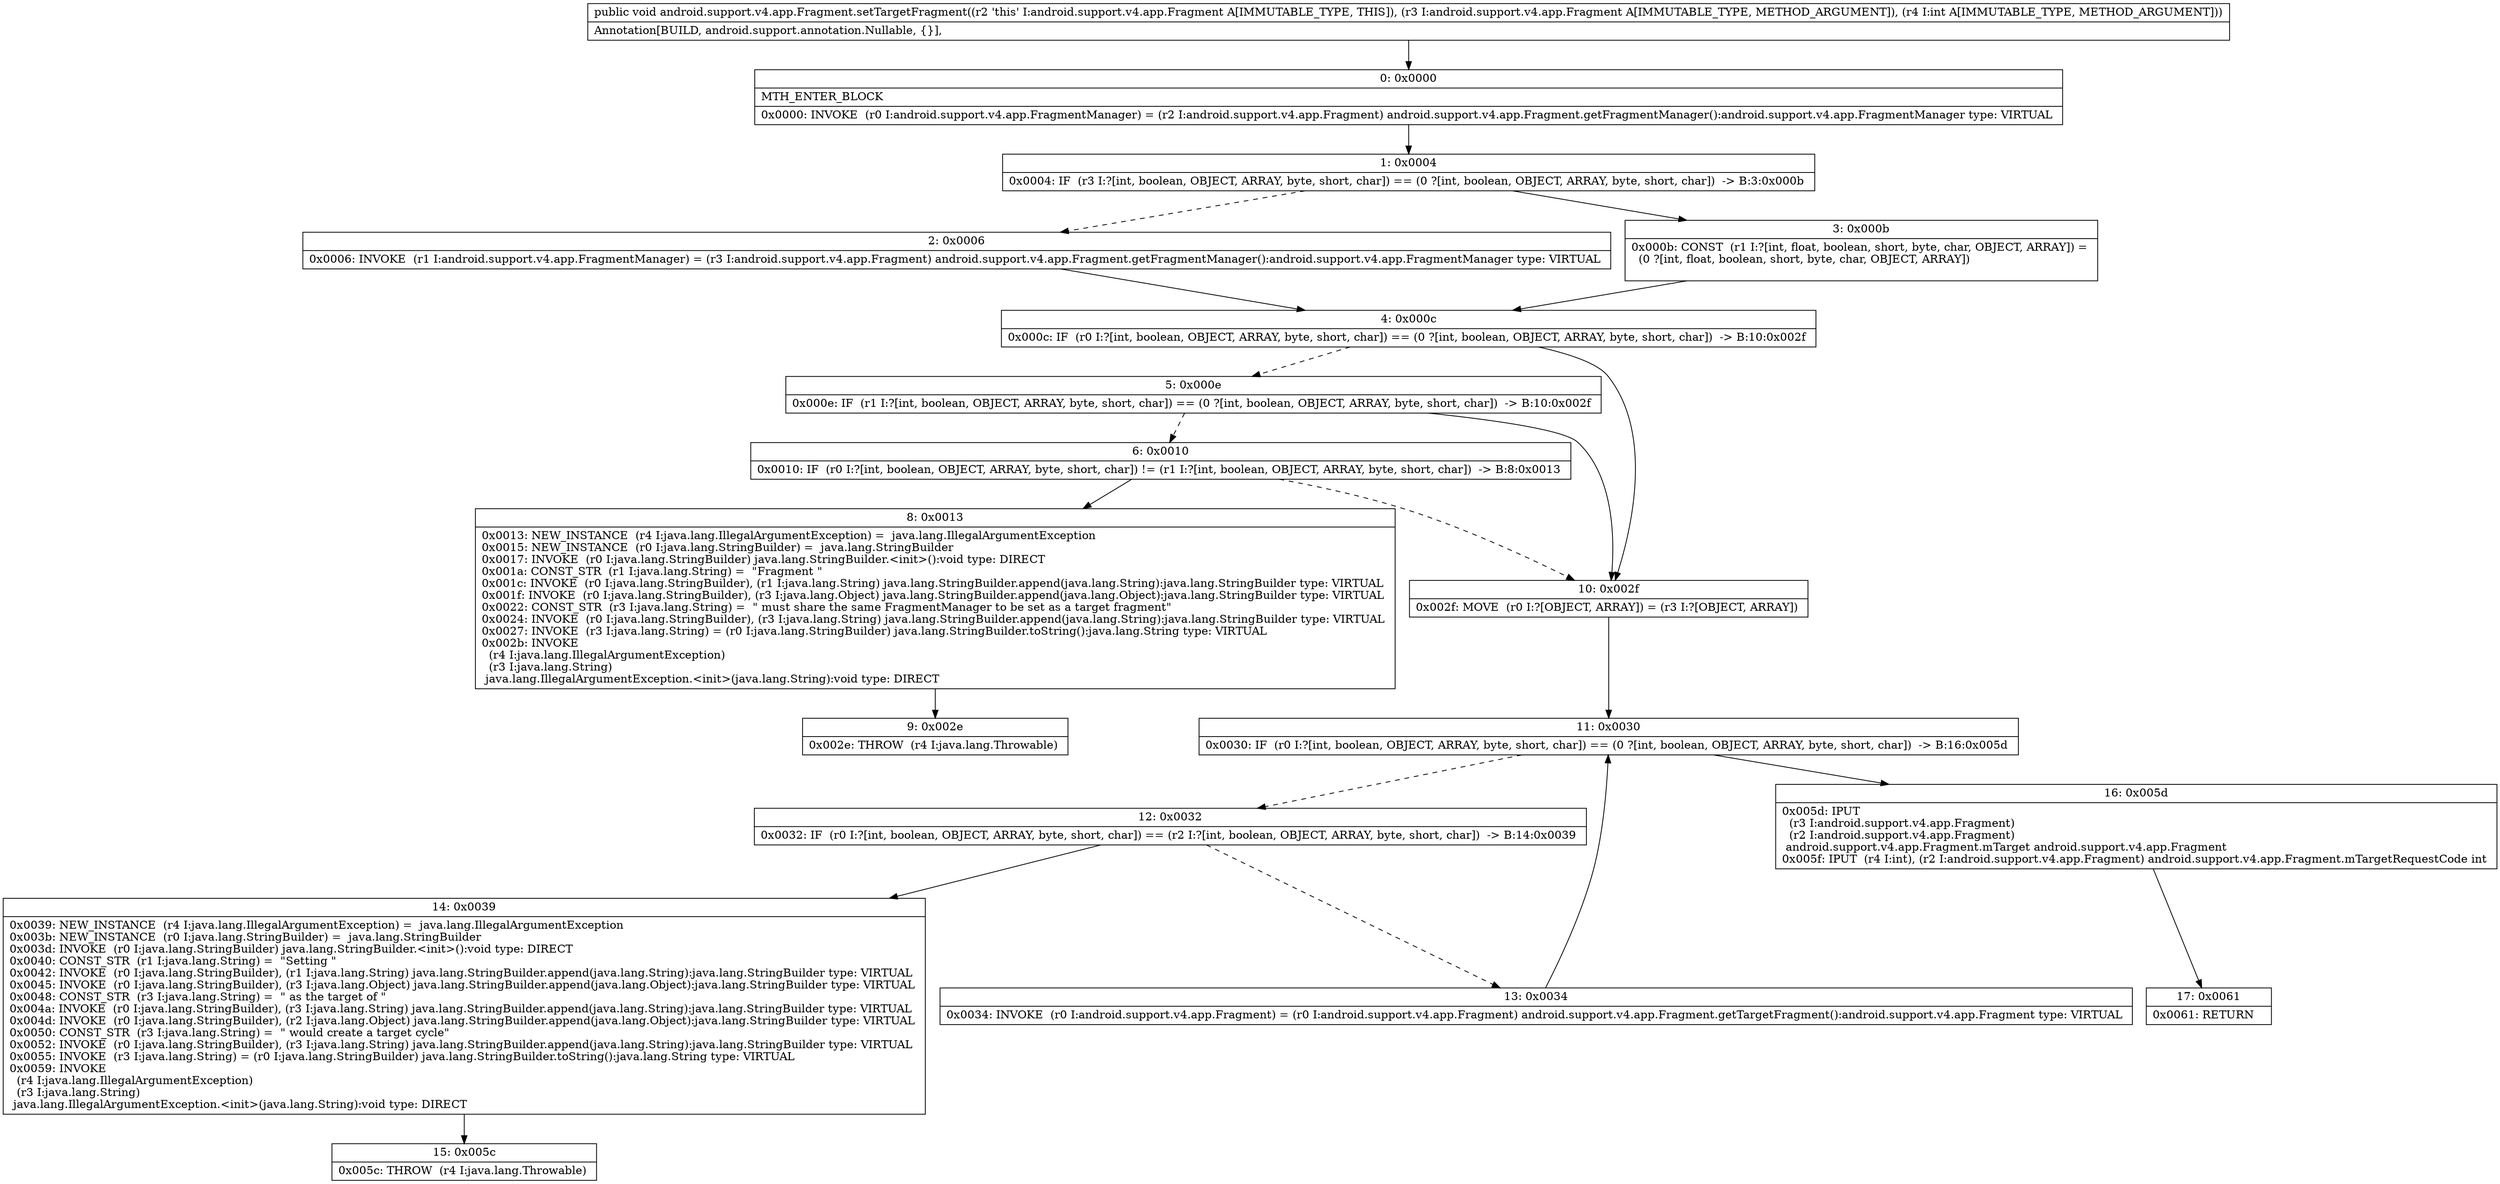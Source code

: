 digraph "CFG forandroid.support.v4.app.Fragment.setTargetFragment(Landroid\/support\/v4\/app\/Fragment;I)V" {
Node_0 [shape=record,label="{0\:\ 0x0000|MTH_ENTER_BLOCK\l|0x0000: INVOKE  (r0 I:android.support.v4.app.FragmentManager) = (r2 I:android.support.v4.app.Fragment) android.support.v4.app.Fragment.getFragmentManager():android.support.v4.app.FragmentManager type: VIRTUAL \l}"];
Node_1 [shape=record,label="{1\:\ 0x0004|0x0004: IF  (r3 I:?[int, boolean, OBJECT, ARRAY, byte, short, char]) == (0 ?[int, boolean, OBJECT, ARRAY, byte, short, char])  \-\> B:3:0x000b \l}"];
Node_2 [shape=record,label="{2\:\ 0x0006|0x0006: INVOKE  (r1 I:android.support.v4.app.FragmentManager) = (r3 I:android.support.v4.app.Fragment) android.support.v4.app.Fragment.getFragmentManager():android.support.v4.app.FragmentManager type: VIRTUAL \l}"];
Node_3 [shape=record,label="{3\:\ 0x000b|0x000b: CONST  (r1 I:?[int, float, boolean, short, byte, char, OBJECT, ARRAY]) = \l  (0 ?[int, float, boolean, short, byte, char, OBJECT, ARRAY])\l \l}"];
Node_4 [shape=record,label="{4\:\ 0x000c|0x000c: IF  (r0 I:?[int, boolean, OBJECT, ARRAY, byte, short, char]) == (0 ?[int, boolean, OBJECT, ARRAY, byte, short, char])  \-\> B:10:0x002f \l}"];
Node_5 [shape=record,label="{5\:\ 0x000e|0x000e: IF  (r1 I:?[int, boolean, OBJECT, ARRAY, byte, short, char]) == (0 ?[int, boolean, OBJECT, ARRAY, byte, short, char])  \-\> B:10:0x002f \l}"];
Node_6 [shape=record,label="{6\:\ 0x0010|0x0010: IF  (r0 I:?[int, boolean, OBJECT, ARRAY, byte, short, char]) != (r1 I:?[int, boolean, OBJECT, ARRAY, byte, short, char])  \-\> B:8:0x0013 \l}"];
Node_8 [shape=record,label="{8\:\ 0x0013|0x0013: NEW_INSTANCE  (r4 I:java.lang.IllegalArgumentException) =  java.lang.IllegalArgumentException \l0x0015: NEW_INSTANCE  (r0 I:java.lang.StringBuilder) =  java.lang.StringBuilder \l0x0017: INVOKE  (r0 I:java.lang.StringBuilder) java.lang.StringBuilder.\<init\>():void type: DIRECT \l0x001a: CONST_STR  (r1 I:java.lang.String) =  \"Fragment \" \l0x001c: INVOKE  (r0 I:java.lang.StringBuilder), (r1 I:java.lang.String) java.lang.StringBuilder.append(java.lang.String):java.lang.StringBuilder type: VIRTUAL \l0x001f: INVOKE  (r0 I:java.lang.StringBuilder), (r3 I:java.lang.Object) java.lang.StringBuilder.append(java.lang.Object):java.lang.StringBuilder type: VIRTUAL \l0x0022: CONST_STR  (r3 I:java.lang.String) =  \" must share the same FragmentManager to be set as a target fragment\" \l0x0024: INVOKE  (r0 I:java.lang.StringBuilder), (r3 I:java.lang.String) java.lang.StringBuilder.append(java.lang.String):java.lang.StringBuilder type: VIRTUAL \l0x0027: INVOKE  (r3 I:java.lang.String) = (r0 I:java.lang.StringBuilder) java.lang.StringBuilder.toString():java.lang.String type: VIRTUAL \l0x002b: INVOKE  \l  (r4 I:java.lang.IllegalArgumentException)\l  (r3 I:java.lang.String)\l java.lang.IllegalArgumentException.\<init\>(java.lang.String):void type: DIRECT \l}"];
Node_9 [shape=record,label="{9\:\ 0x002e|0x002e: THROW  (r4 I:java.lang.Throwable) \l}"];
Node_10 [shape=record,label="{10\:\ 0x002f|0x002f: MOVE  (r0 I:?[OBJECT, ARRAY]) = (r3 I:?[OBJECT, ARRAY]) \l}"];
Node_11 [shape=record,label="{11\:\ 0x0030|0x0030: IF  (r0 I:?[int, boolean, OBJECT, ARRAY, byte, short, char]) == (0 ?[int, boolean, OBJECT, ARRAY, byte, short, char])  \-\> B:16:0x005d \l}"];
Node_12 [shape=record,label="{12\:\ 0x0032|0x0032: IF  (r0 I:?[int, boolean, OBJECT, ARRAY, byte, short, char]) == (r2 I:?[int, boolean, OBJECT, ARRAY, byte, short, char])  \-\> B:14:0x0039 \l}"];
Node_13 [shape=record,label="{13\:\ 0x0034|0x0034: INVOKE  (r0 I:android.support.v4.app.Fragment) = (r0 I:android.support.v4.app.Fragment) android.support.v4.app.Fragment.getTargetFragment():android.support.v4.app.Fragment type: VIRTUAL \l}"];
Node_14 [shape=record,label="{14\:\ 0x0039|0x0039: NEW_INSTANCE  (r4 I:java.lang.IllegalArgumentException) =  java.lang.IllegalArgumentException \l0x003b: NEW_INSTANCE  (r0 I:java.lang.StringBuilder) =  java.lang.StringBuilder \l0x003d: INVOKE  (r0 I:java.lang.StringBuilder) java.lang.StringBuilder.\<init\>():void type: DIRECT \l0x0040: CONST_STR  (r1 I:java.lang.String) =  \"Setting \" \l0x0042: INVOKE  (r0 I:java.lang.StringBuilder), (r1 I:java.lang.String) java.lang.StringBuilder.append(java.lang.String):java.lang.StringBuilder type: VIRTUAL \l0x0045: INVOKE  (r0 I:java.lang.StringBuilder), (r3 I:java.lang.Object) java.lang.StringBuilder.append(java.lang.Object):java.lang.StringBuilder type: VIRTUAL \l0x0048: CONST_STR  (r3 I:java.lang.String) =  \" as the target of \" \l0x004a: INVOKE  (r0 I:java.lang.StringBuilder), (r3 I:java.lang.String) java.lang.StringBuilder.append(java.lang.String):java.lang.StringBuilder type: VIRTUAL \l0x004d: INVOKE  (r0 I:java.lang.StringBuilder), (r2 I:java.lang.Object) java.lang.StringBuilder.append(java.lang.Object):java.lang.StringBuilder type: VIRTUAL \l0x0050: CONST_STR  (r3 I:java.lang.String) =  \" would create a target cycle\" \l0x0052: INVOKE  (r0 I:java.lang.StringBuilder), (r3 I:java.lang.String) java.lang.StringBuilder.append(java.lang.String):java.lang.StringBuilder type: VIRTUAL \l0x0055: INVOKE  (r3 I:java.lang.String) = (r0 I:java.lang.StringBuilder) java.lang.StringBuilder.toString():java.lang.String type: VIRTUAL \l0x0059: INVOKE  \l  (r4 I:java.lang.IllegalArgumentException)\l  (r3 I:java.lang.String)\l java.lang.IllegalArgumentException.\<init\>(java.lang.String):void type: DIRECT \l}"];
Node_15 [shape=record,label="{15\:\ 0x005c|0x005c: THROW  (r4 I:java.lang.Throwable) \l}"];
Node_16 [shape=record,label="{16\:\ 0x005d|0x005d: IPUT  \l  (r3 I:android.support.v4.app.Fragment)\l  (r2 I:android.support.v4.app.Fragment)\l android.support.v4.app.Fragment.mTarget android.support.v4.app.Fragment \l0x005f: IPUT  (r4 I:int), (r2 I:android.support.v4.app.Fragment) android.support.v4.app.Fragment.mTargetRequestCode int \l}"];
Node_17 [shape=record,label="{17\:\ 0x0061|0x0061: RETURN   \l}"];
MethodNode[shape=record,label="{public void android.support.v4.app.Fragment.setTargetFragment((r2 'this' I:android.support.v4.app.Fragment A[IMMUTABLE_TYPE, THIS]), (r3 I:android.support.v4.app.Fragment A[IMMUTABLE_TYPE, METHOD_ARGUMENT]), (r4 I:int A[IMMUTABLE_TYPE, METHOD_ARGUMENT]))  | Annotation[BUILD, android.support.annotation.Nullable, \{\}], \l}"];
MethodNode -> Node_0;
Node_0 -> Node_1;
Node_1 -> Node_2[style=dashed];
Node_1 -> Node_3;
Node_2 -> Node_4;
Node_3 -> Node_4;
Node_4 -> Node_5[style=dashed];
Node_4 -> Node_10;
Node_5 -> Node_6[style=dashed];
Node_5 -> Node_10;
Node_6 -> Node_8;
Node_6 -> Node_10[style=dashed];
Node_8 -> Node_9;
Node_10 -> Node_11;
Node_11 -> Node_12[style=dashed];
Node_11 -> Node_16;
Node_12 -> Node_13[style=dashed];
Node_12 -> Node_14;
Node_13 -> Node_11;
Node_14 -> Node_15;
Node_16 -> Node_17;
}

